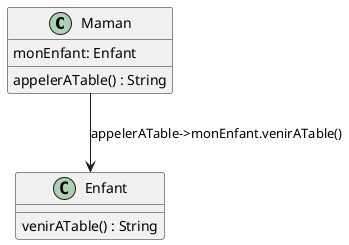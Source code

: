 @startuml Command

class Maman {
    monEnfant: Enfant
    appelerATable() : String
}

class Enfant {
    venirATable() : String
}

Maman --> Enfant: appelerATable->monEnfant.venirATable()

@enduml